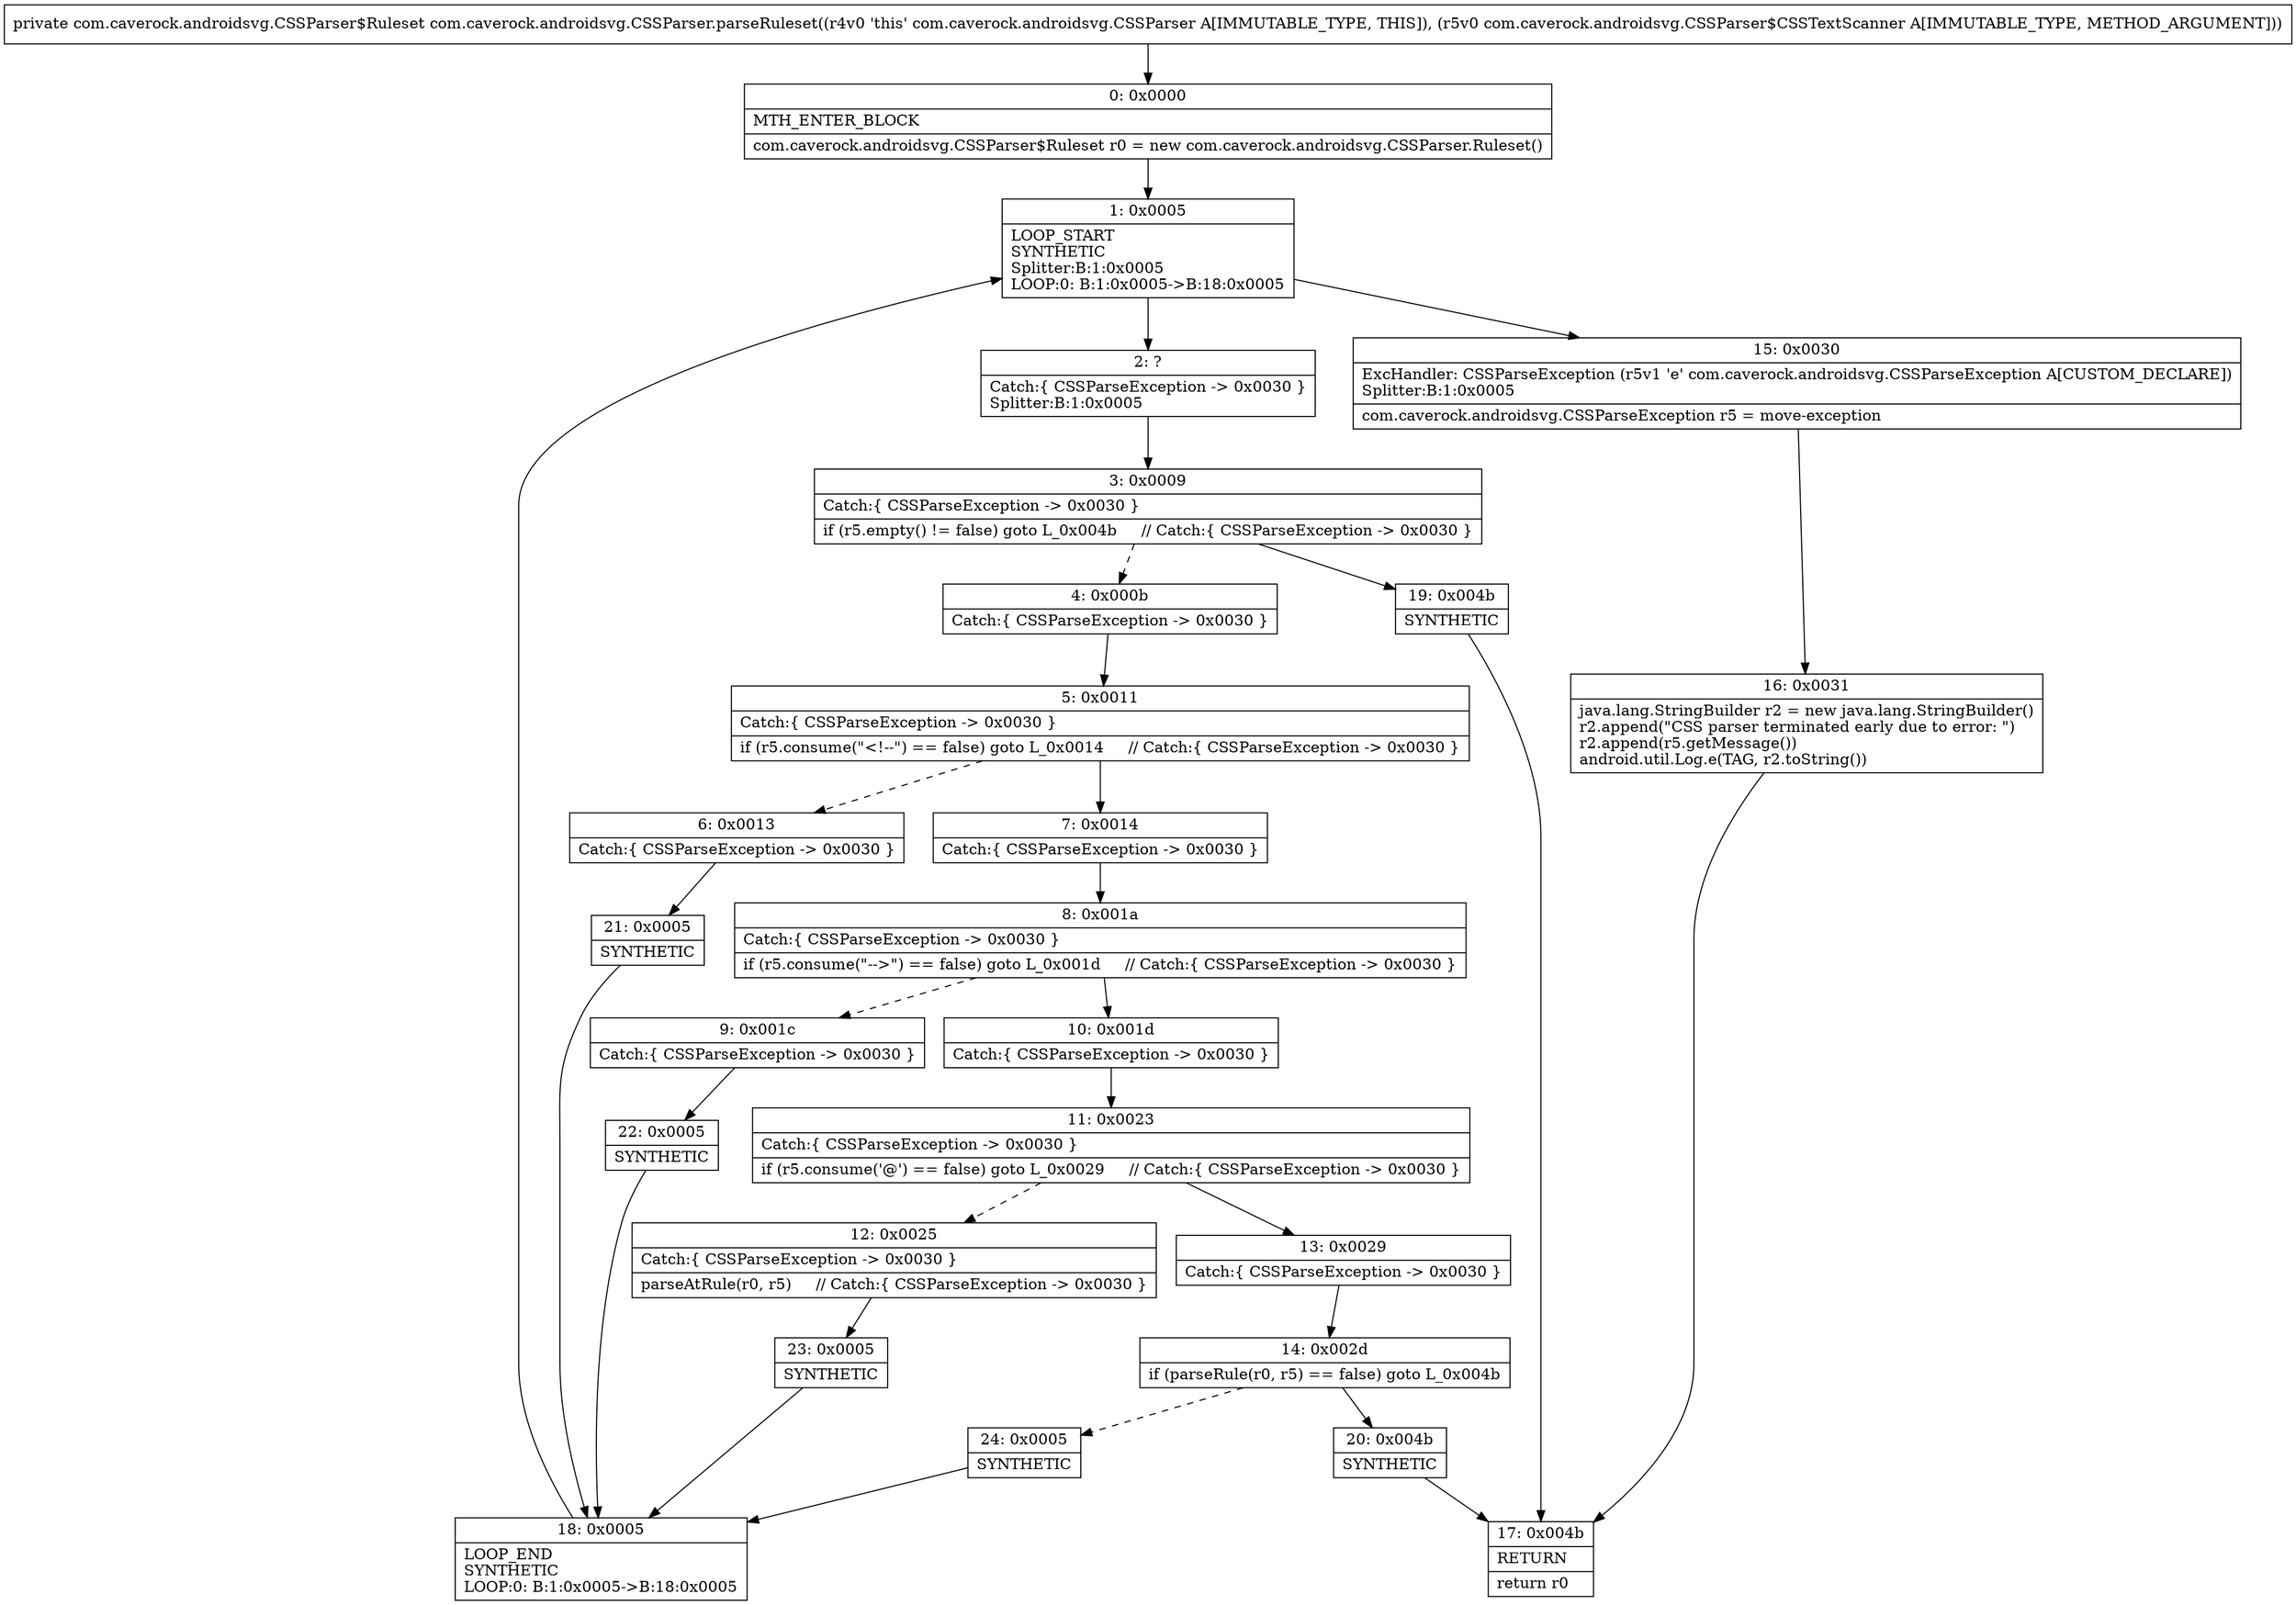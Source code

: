digraph "CFG forcom.caverock.androidsvg.CSSParser.parseRuleset(Lcom\/caverock\/androidsvg\/CSSParser$CSSTextScanner;)Lcom\/caverock\/androidsvg\/CSSParser$Ruleset;" {
Node_0 [shape=record,label="{0\:\ 0x0000|MTH_ENTER_BLOCK\l|com.caverock.androidsvg.CSSParser$Ruleset r0 = new com.caverock.androidsvg.CSSParser.Ruleset()\l}"];
Node_1 [shape=record,label="{1\:\ 0x0005|LOOP_START\lSYNTHETIC\lSplitter:B:1:0x0005\lLOOP:0: B:1:0x0005\-\>B:18:0x0005\l}"];
Node_2 [shape=record,label="{2\:\ ?|Catch:\{ CSSParseException \-\> 0x0030 \}\lSplitter:B:1:0x0005\l}"];
Node_3 [shape=record,label="{3\:\ 0x0009|Catch:\{ CSSParseException \-\> 0x0030 \}\l|if (r5.empty() != false) goto L_0x004b     \/\/ Catch:\{ CSSParseException \-\> 0x0030 \}\l}"];
Node_4 [shape=record,label="{4\:\ 0x000b|Catch:\{ CSSParseException \-\> 0x0030 \}\l}"];
Node_5 [shape=record,label="{5\:\ 0x0011|Catch:\{ CSSParseException \-\> 0x0030 \}\l|if (r5.consume(\"\<!\-\-\") == false) goto L_0x0014     \/\/ Catch:\{ CSSParseException \-\> 0x0030 \}\l}"];
Node_6 [shape=record,label="{6\:\ 0x0013|Catch:\{ CSSParseException \-\> 0x0030 \}\l}"];
Node_7 [shape=record,label="{7\:\ 0x0014|Catch:\{ CSSParseException \-\> 0x0030 \}\l}"];
Node_8 [shape=record,label="{8\:\ 0x001a|Catch:\{ CSSParseException \-\> 0x0030 \}\l|if (r5.consume(\"\-\-\>\") == false) goto L_0x001d     \/\/ Catch:\{ CSSParseException \-\> 0x0030 \}\l}"];
Node_9 [shape=record,label="{9\:\ 0x001c|Catch:\{ CSSParseException \-\> 0x0030 \}\l}"];
Node_10 [shape=record,label="{10\:\ 0x001d|Catch:\{ CSSParseException \-\> 0x0030 \}\l}"];
Node_11 [shape=record,label="{11\:\ 0x0023|Catch:\{ CSSParseException \-\> 0x0030 \}\l|if (r5.consume('@') == false) goto L_0x0029     \/\/ Catch:\{ CSSParseException \-\> 0x0030 \}\l}"];
Node_12 [shape=record,label="{12\:\ 0x0025|Catch:\{ CSSParseException \-\> 0x0030 \}\l|parseAtRule(r0, r5)     \/\/ Catch:\{ CSSParseException \-\> 0x0030 \}\l}"];
Node_13 [shape=record,label="{13\:\ 0x0029|Catch:\{ CSSParseException \-\> 0x0030 \}\l}"];
Node_14 [shape=record,label="{14\:\ 0x002d|if (parseRule(r0, r5) == false) goto L_0x004b\l}"];
Node_15 [shape=record,label="{15\:\ 0x0030|ExcHandler: CSSParseException (r5v1 'e' com.caverock.androidsvg.CSSParseException A[CUSTOM_DECLARE])\lSplitter:B:1:0x0005\l|com.caverock.androidsvg.CSSParseException r5 = move\-exception\l}"];
Node_16 [shape=record,label="{16\:\ 0x0031|java.lang.StringBuilder r2 = new java.lang.StringBuilder()\lr2.append(\"CSS parser terminated early due to error: \")\lr2.append(r5.getMessage())\landroid.util.Log.e(TAG, r2.toString())\l}"];
Node_17 [shape=record,label="{17\:\ 0x004b|RETURN\l|return r0\l}"];
Node_18 [shape=record,label="{18\:\ 0x0005|LOOP_END\lSYNTHETIC\lLOOP:0: B:1:0x0005\-\>B:18:0x0005\l}"];
Node_19 [shape=record,label="{19\:\ 0x004b|SYNTHETIC\l}"];
Node_20 [shape=record,label="{20\:\ 0x004b|SYNTHETIC\l}"];
Node_21 [shape=record,label="{21\:\ 0x0005|SYNTHETIC\l}"];
Node_22 [shape=record,label="{22\:\ 0x0005|SYNTHETIC\l}"];
Node_23 [shape=record,label="{23\:\ 0x0005|SYNTHETIC\l}"];
Node_24 [shape=record,label="{24\:\ 0x0005|SYNTHETIC\l}"];
MethodNode[shape=record,label="{private com.caverock.androidsvg.CSSParser$Ruleset com.caverock.androidsvg.CSSParser.parseRuleset((r4v0 'this' com.caverock.androidsvg.CSSParser A[IMMUTABLE_TYPE, THIS]), (r5v0 com.caverock.androidsvg.CSSParser$CSSTextScanner A[IMMUTABLE_TYPE, METHOD_ARGUMENT])) }"];
MethodNode -> Node_0;
Node_0 -> Node_1;
Node_1 -> Node_2;
Node_1 -> Node_15;
Node_2 -> Node_3;
Node_3 -> Node_4[style=dashed];
Node_3 -> Node_19;
Node_4 -> Node_5;
Node_5 -> Node_6[style=dashed];
Node_5 -> Node_7;
Node_6 -> Node_21;
Node_7 -> Node_8;
Node_8 -> Node_9[style=dashed];
Node_8 -> Node_10;
Node_9 -> Node_22;
Node_10 -> Node_11;
Node_11 -> Node_12[style=dashed];
Node_11 -> Node_13;
Node_12 -> Node_23;
Node_13 -> Node_14;
Node_14 -> Node_20;
Node_14 -> Node_24[style=dashed];
Node_15 -> Node_16;
Node_16 -> Node_17;
Node_18 -> Node_1;
Node_19 -> Node_17;
Node_20 -> Node_17;
Node_21 -> Node_18;
Node_22 -> Node_18;
Node_23 -> Node_18;
Node_24 -> Node_18;
}

